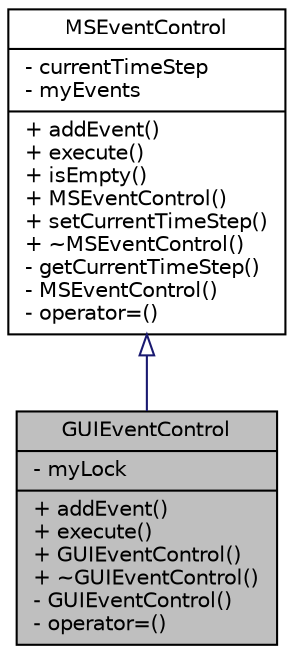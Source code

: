 digraph "GUIEventControl"
{
  edge [fontname="Helvetica",fontsize="10",labelfontname="Helvetica",labelfontsize="10"];
  node [fontname="Helvetica",fontsize="10",shape=record];
  Node0 [label="{GUIEventControl\n|- myLock\l|+ addEvent()\l+ execute()\l+ GUIEventControl()\l+ ~GUIEventControl()\l- GUIEventControl()\l- operator=()\l}",height=0.2,width=0.4,color="black", fillcolor="grey75", style="filled", fontcolor="black"];
  Node1 -> Node0 [dir="back",color="midnightblue",fontsize="10",style="solid",arrowtail="onormal",fontname="Helvetica"];
  Node1 [label="{MSEventControl\n|- currentTimeStep\l- myEvents\l|+ addEvent()\l+ execute()\l+ isEmpty()\l+ MSEventControl()\l+ setCurrentTimeStep()\l+ ~MSEventControl()\l- getCurrentTimeStep()\l- MSEventControl()\l- operator=()\l}",height=0.2,width=0.4,color="black", fillcolor="white", style="filled",URL="$d1/dd4/class_m_s_event_control.html",tooltip="Stores time-dependant events and executes them at the proper time. "];
}
